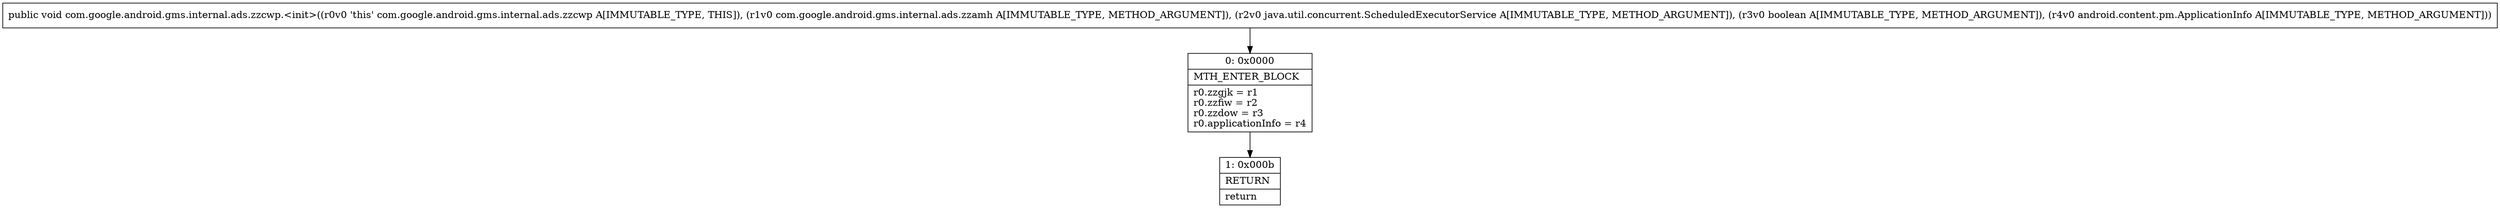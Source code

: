 digraph "CFG forcom.google.android.gms.internal.ads.zzcwp.\<init\>(Lcom\/google\/android\/gms\/internal\/ads\/zzamh;Ljava\/util\/concurrent\/ScheduledExecutorService;ZLandroid\/content\/pm\/ApplicationInfo;)V" {
Node_0 [shape=record,label="{0\:\ 0x0000|MTH_ENTER_BLOCK\l|r0.zzgjk = r1\lr0.zzfiw = r2\lr0.zzdow = r3\lr0.applicationInfo = r4\l}"];
Node_1 [shape=record,label="{1\:\ 0x000b|RETURN\l|return\l}"];
MethodNode[shape=record,label="{public void com.google.android.gms.internal.ads.zzcwp.\<init\>((r0v0 'this' com.google.android.gms.internal.ads.zzcwp A[IMMUTABLE_TYPE, THIS]), (r1v0 com.google.android.gms.internal.ads.zzamh A[IMMUTABLE_TYPE, METHOD_ARGUMENT]), (r2v0 java.util.concurrent.ScheduledExecutorService A[IMMUTABLE_TYPE, METHOD_ARGUMENT]), (r3v0 boolean A[IMMUTABLE_TYPE, METHOD_ARGUMENT]), (r4v0 android.content.pm.ApplicationInfo A[IMMUTABLE_TYPE, METHOD_ARGUMENT])) }"];
MethodNode -> Node_0;
Node_0 -> Node_1;
}


